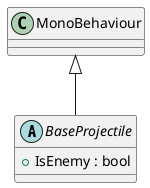 @startuml
abstract class BaseProjectile {
    + IsEnemy : bool
}
MonoBehaviour <|-- BaseProjectile
@enduml

